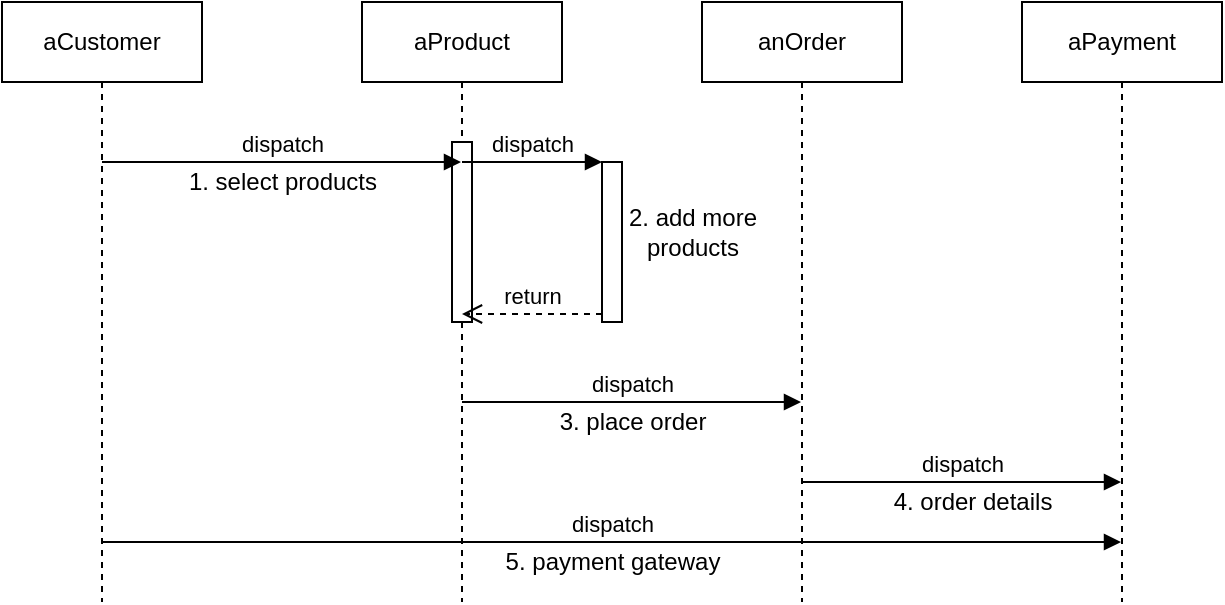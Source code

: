 <mxfile version="12.9.14" type="device"><diagram id="rkfMrzxjUDxefmMOIlaO" name="Page-1"><mxGraphModel dx="1038" dy="499" grid="1" gridSize="10" guides="1" tooltips="1" connect="1" arrows="1" fold="1" page="1" pageScale="1" pageWidth="850" pageHeight="1100" math="0" shadow="0"><root><mxCell id="0"/><mxCell id="1" parent="0"/><mxCell id="1yycfG4Ui4hnsjr-ACMH-2" value="aCustomer" style="shape=umlLifeline;perimeter=lifelinePerimeter;whiteSpace=wrap;html=1;container=1;collapsible=0;recursiveResize=0;outlineConnect=0;" vertex="1" parent="1"><mxGeometry x="120" y="100" width="100" height="300" as="geometry"/></mxCell><mxCell id="1yycfG4Ui4hnsjr-ACMH-24" value="dispatch" style="html=1;verticalAlign=bottom;endArrow=block;" edge="1" parent="1yycfG4Ui4hnsjr-ACMH-2" target="1yycfG4Ui4hnsjr-ACMH-5"><mxGeometry width="80" relative="1" as="geometry"><mxPoint x="50" y="270" as="sourcePoint"/><mxPoint x="130" y="270" as="targetPoint"/></mxGeometry></mxCell><mxCell id="1yycfG4Ui4hnsjr-ACMH-3" value="anOrder" style="shape=umlLifeline;perimeter=lifelinePerimeter;whiteSpace=wrap;html=1;container=1;collapsible=0;recursiveResize=0;outlineConnect=0;" vertex="1" parent="1"><mxGeometry x="470" y="100" width="100" height="300" as="geometry"/></mxCell><mxCell id="1yycfG4Ui4hnsjr-ACMH-4" value="aProduct" style="shape=umlLifeline;perimeter=lifelinePerimeter;whiteSpace=wrap;html=1;container=1;collapsible=0;recursiveResize=0;outlineConnect=0;" vertex="1" parent="1"><mxGeometry x="300" y="100" width="100" height="300" as="geometry"/></mxCell><mxCell id="1yycfG4Ui4hnsjr-ACMH-7" value="" style="html=1;points=[];perimeter=orthogonalPerimeter;" vertex="1" parent="1yycfG4Ui4hnsjr-ACMH-4"><mxGeometry x="45" y="70" width="10" height="90" as="geometry"/></mxCell><mxCell id="1yycfG4Ui4hnsjr-ACMH-20" value="dispatch" style="html=1;verticalAlign=bottom;endArrow=block;" edge="1" parent="1yycfG4Ui4hnsjr-ACMH-4" target="1yycfG4Ui4hnsjr-ACMH-3"><mxGeometry width="80" relative="1" as="geometry"><mxPoint x="50" y="200" as="sourcePoint"/><mxPoint x="130" y="200" as="targetPoint"/></mxGeometry></mxCell><mxCell id="1yycfG4Ui4hnsjr-ACMH-5" value="aPayment" style="shape=umlLifeline;perimeter=lifelinePerimeter;whiteSpace=wrap;html=1;container=1;collapsible=0;recursiveResize=0;outlineConnect=0;" vertex="1" parent="1"><mxGeometry x="630" y="100" width="100" height="300" as="geometry"/></mxCell><mxCell id="1yycfG4Ui4hnsjr-ACMH-12" value="dispatch" style="html=1;verticalAlign=bottom;endArrow=block;" edge="1" parent="1" target="1yycfG4Ui4hnsjr-ACMH-4"><mxGeometry x="0.003" width="80" relative="1" as="geometry"><mxPoint x="170" y="180" as="sourcePoint"/><mxPoint x="250" y="180" as="targetPoint"/><mxPoint as="offset"/></mxGeometry></mxCell><mxCell id="1yycfG4Ui4hnsjr-ACMH-15" value="1. select products" style="text;html=1;align=center;verticalAlign=middle;resizable=0;points=[];autosize=1;" vertex="1" parent="1"><mxGeometry x="205" y="180" width="110" height="20" as="geometry"/></mxCell><mxCell id="1yycfG4Ui4hnsjr-ACMH-16" value="" style="html=1;points=[];perimeter=orthogonalPerimeter;" vertex="1" parent="1"><mxGeometry x="420" y="180" width="10" height="80" as="geometry"/></mxCell><mxCell id="1yycfG4Ui4hnsjr-ACMH-17" value="dispatch" style="html=1;verticalAlign=bottom;endArrow=block;entryX=0;entryY=0;" edge="1" target="1yycfG4Ui4hnsjr-ACMH-16" parent="1"><mxGeometry relative="1" as="geometry"><mxPoint x="350" y="180" as="sourcePoint"/></mxGeometry></mxCell><mxCell id="1yycfG4Ui4hnsjr-ACMH-18" value="return" style="html=1;verticalAlign=bottom;endArrow=open;dashed=1;endSize=8;exitX=0;exitY=0.95;" edge="1" source="1yycfG4Ui4hnsjr-ACMH-16" parent="1"><mxGeometry relative="1" as="geometry"><mxPoint x="350" y="256" as="targetPoint"/></mxGeometry></mxCell><mxCell id="1yycfG4Ui4hnsjr-ACMH-19" value="2. add more &lt;br&gt;products" style="text;html=1;align=center;verticalAlign=middle;resizable=0;points=[];autosize=1;" vertex="1" parent="1"><mxGeometry x="425" y="200" width="80" height="30" as="geometry"/></mxCell><mxCell id="1yycfG4Ui4hnsjr-ACMH-21" value="3. place order" style="text;html=1;align=center;verticalAlign=middle;resizable=0;points=[];autosize=1;" vertex="1" parent="1"><mxGeometry x="390" y="300" width="90" height="20" as="geometry"/></mxCell><mxCell id="1yycfG4Ui4hnsjr-ACMH-22" value="dispatch" style="html=1;verticalAlign=bottom;endArrow=block;" edge="1" parent="1" source="1yycfG4Ui4hnsjr-ACMH-3" target="1yycfG4Ui4hnsjr-ACMH-5"><mxGeometry width="80" relative="1" as="geometry"><mxPoint x="530" y="330" as="sourcePoint"/><mxPoint x="610" y="330" as="targetPoint"/><Array as="points"><mxPoint x="650" y="340"/></Array></mxGeometry></mxCell><mxCell id="1yycfG4Ui4hnsjr-ACMH-23" value="4. order details" style="text;html=1;align=center;verticalAlign=middle;resizable=0;points=[];autosize=1;" vertex="1" parent="1"><mxGeometry x="560" y="340" width="90" height="20" as="geometry"/></mxCell><mxCell id="1yycfG4Ui4hnsjr-ACMH-25" value="5. payment gateway" style="text;html=1;align=center;verticalAlign=middle;resizable=0;points=[];autosize=1;" vertex="1" parent="1"><mxGeometry x="365" y="370" width="120" height="20" as="geometry"/></mxCell></root></mxGraphModel></diagram></mxfile>